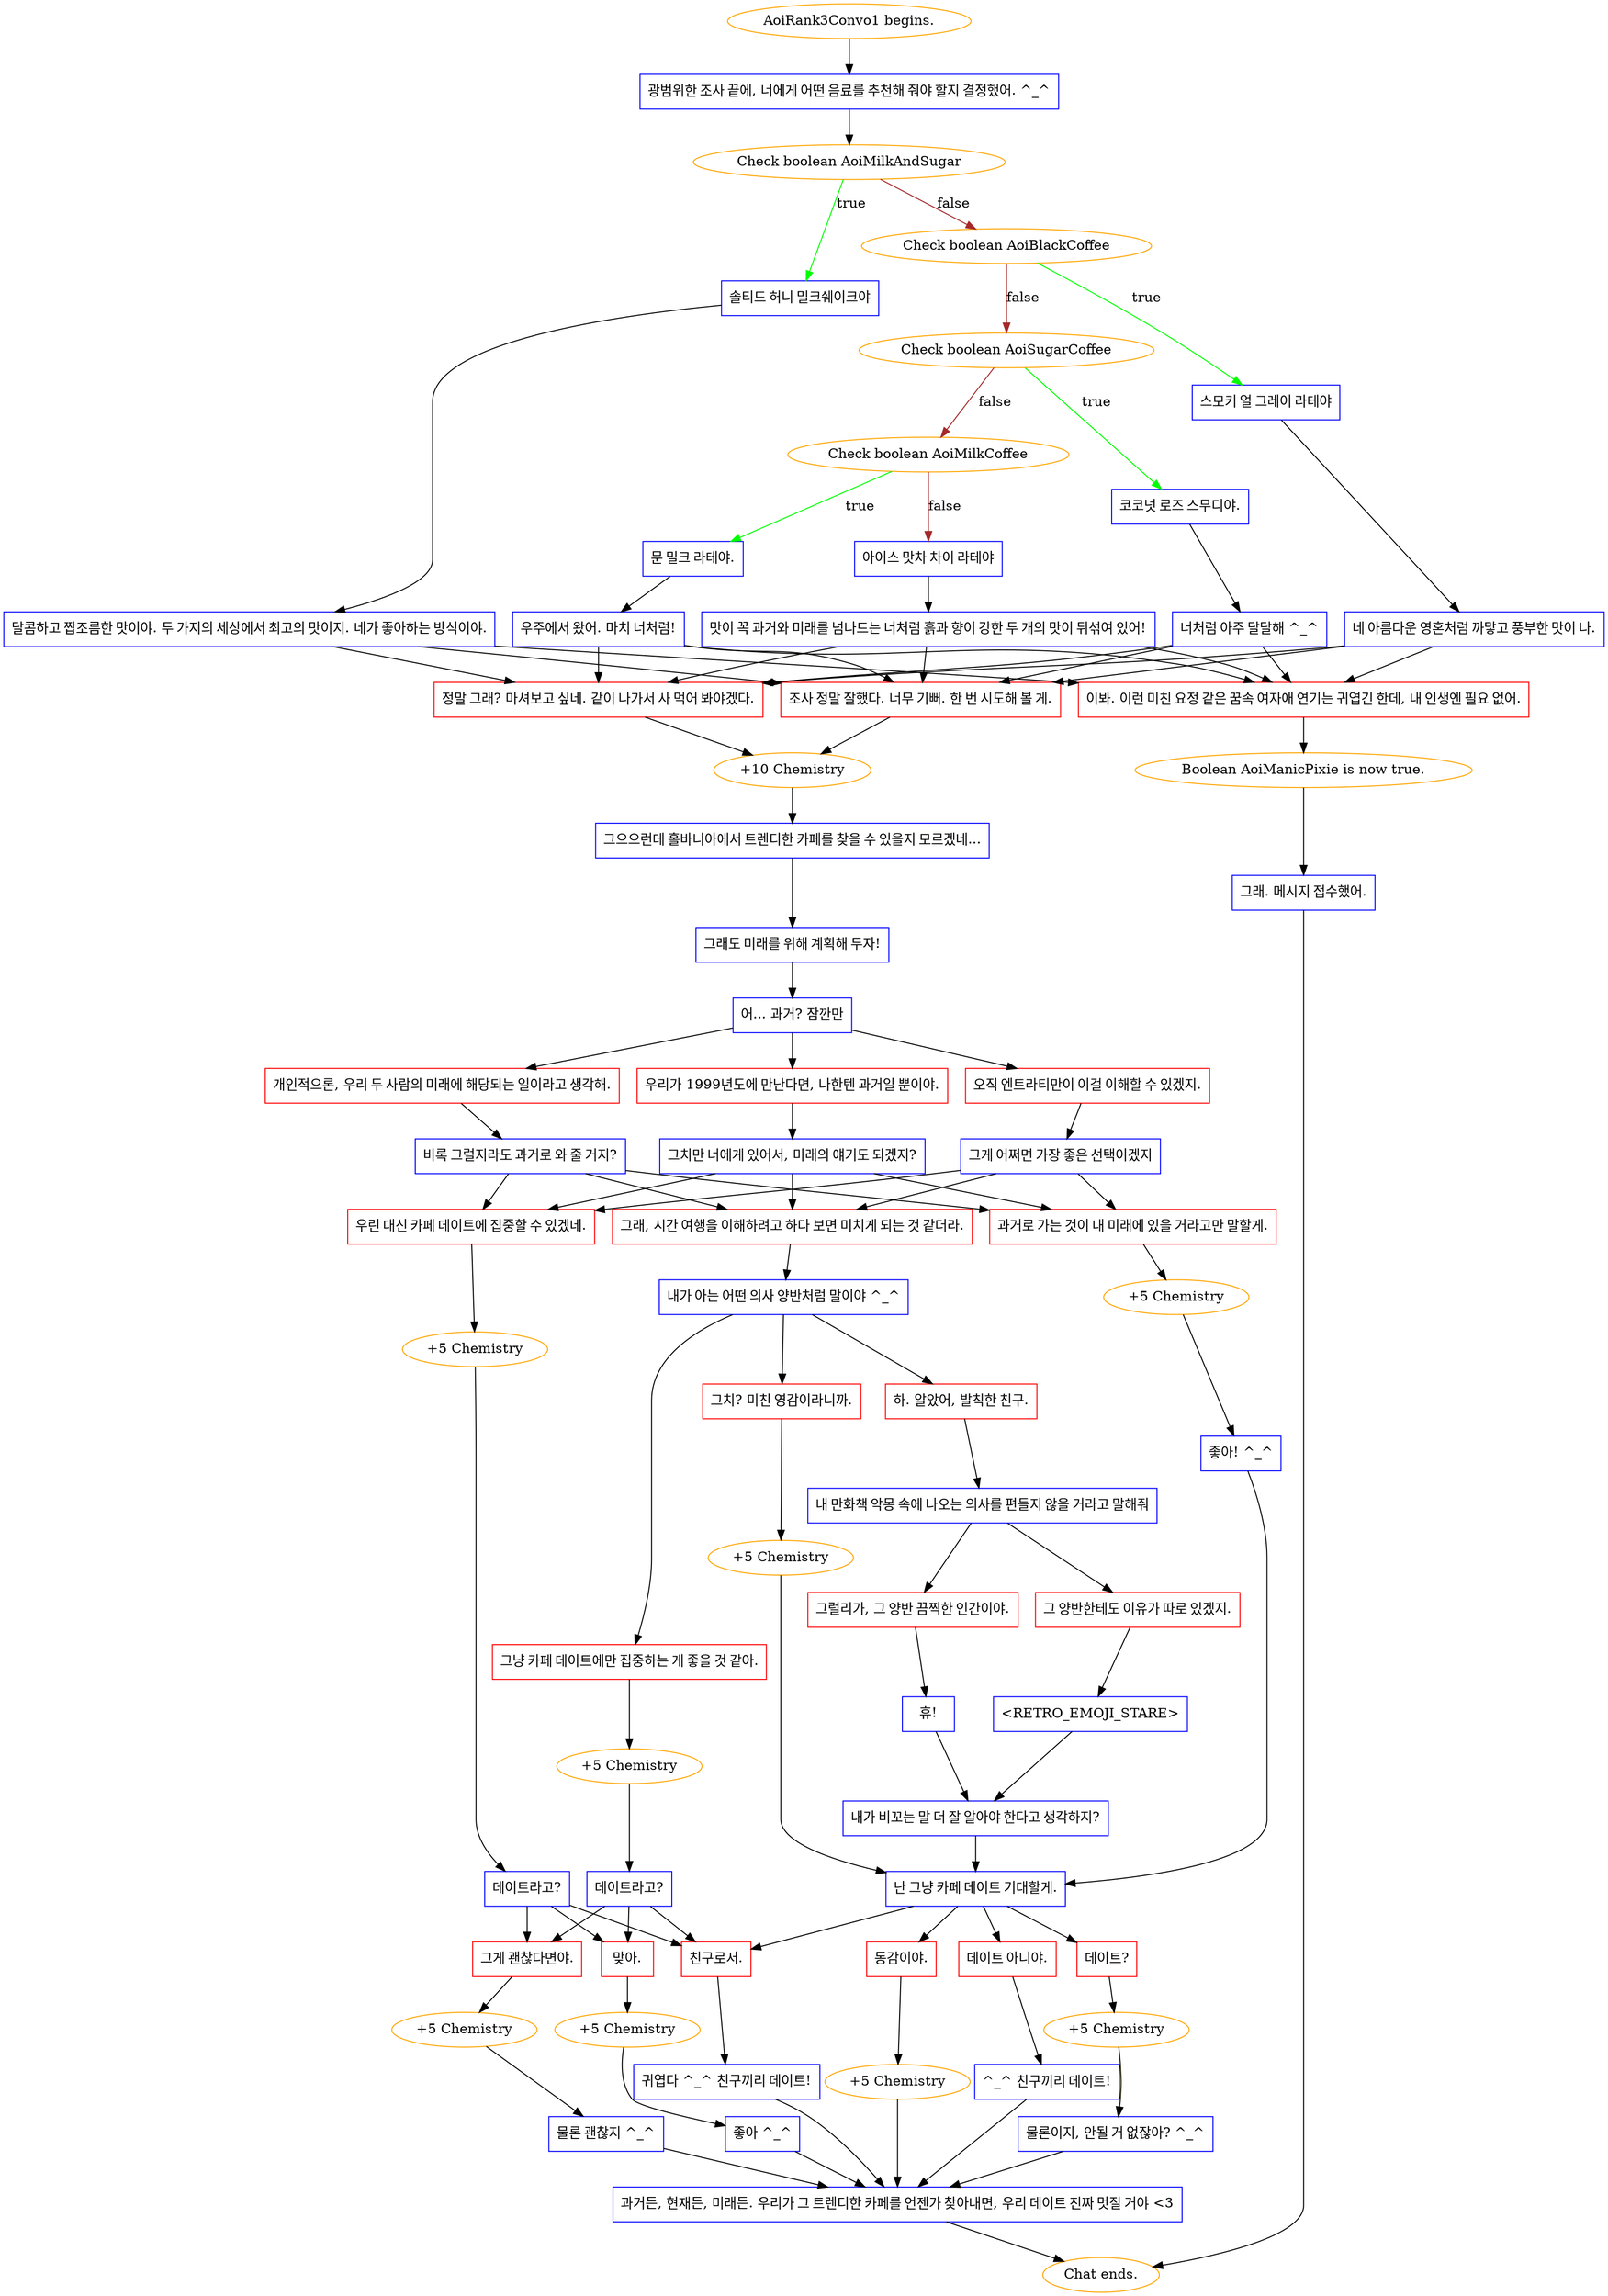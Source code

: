 digraph {
	"AoiRank3Convo1 begins." [color=orange];
		"AoiRank3Convo1 begins." -> j147870785;
	j147870785 [label="광범위한 조사 끝에, 너에게 어떤 음료를 추천해 줘야 할지 결정했어. ^_^",shape=box,color=blue];
		j147870785 -> j2832275836;
	j2832275836 [label="Check boolean AoiMilkAndSugar",color=orange];
		j2832275836 -> j3084783168 [label=true,color=green];
		j2832275836 -> j2244232038 [label=false,color=brown];
	j3084783168 [label="솔티드 허니 밀크쉐이크야",shape=box,color=blue];
		j3084783168 -> j1277185499;
	j2244232038 [label="Check boolean AoiBlackCoffee",color=orange];
		j2244232038 -> j2817270196 [label=true,color=green];
		j2244232038 -> j358257648 [label=false,color=brown];
	j1277185499 [label="달콤하고 짭조름한 맛이야. 두 가지의 세상에서 최고의 맛이지. 네가 좋아하는 방식이야.",shape=box,color=blue];
		j1277185499 -> j1734956475;
		j1277185499 -> j3228640152;
		j1277185499 -> j3145681833;
	j2817270196 [label="스모키 얼 그레이 라테야",shape=box,color=blue];
		j2817270196 -> j1085248941;
	j358257648 [label="Check boolean AoiSugarCoffee",color=orange];
		j358257648 -> j2823907043 [label=true,color=green];
		j358257648 -> j443038053 [label=false,color=brown];
	j1734956475 [label="조사 정말 잘했다. 너무 기뻐. 한 번 시도해 볼 게.",shape=box,color=red];
		j1734956475 -> j2901629130;
	j3228640152 [label="정말 그래? 마셔보고 싶네. 같이 나가서 사 먹어 봐야겠다.",shape=box,color=red];
		j3228640152 -> j2901629130;
	j3145681833 [label="이봐. 이런 미친 요정 같은 꿈속 여자애 연기는 귀엽긴 한데, 내 인생엔 필요 없어.",shape=box,color=red];
		j3145681833 -> j1802560835;
	j1085248941 [label="네 아름다운 영혼처럼 까맣고 풍부한 맛이 나.",shape=box,color=blue];
		j1085248941 -> j1734956475;
		j1085248941 -> j3228640152;
		j1085248941 -> j3145681833;
	j2823907043 [label="코코넛 로즈 스무디야.",shape=box,color=blue];
		j2823907043 -> j1671648681;
	j443038053 [label="Check boolean AoiMilkCoffee",color=orange];
		j443038053 -> j1348077194 [label=true,color=green];
		j443038053 -> j366092913 [label=false,color=brown];
	j2901629130 [label="+10 Chemistry",color=orange];
		j2901629130 -> j3170034210;
	j1802560835 [label="Boolean AoiManicPixie is now true.",color=orange];
		j1802560835 -> j3951700197;
	j1671648681 [label="너처럼 아주 달달해 ^_^",shape=box,color=blue];
		j1671648681 -> j1734956475;
		j1671648681 -> j3228640152;
		j1671648681 -> j3145681833;
	j1348077194 [label="문 밀크 라테야.",shape=box,color=blue];
		j1348077194 -> j2993661447;
	j366092913 [label="아이스 맛차 차이 라테야",shape=box,color=blue];
		j366092913 -> j3139746958;
	j3170034210 [label="그으으런데 홀바니아에서 트렌디한 카페를 찾을 수 있을지 모르겠네...",shape=box,color=blue];
		j3170034210 -> j3850535908;
	j3951700197 [label="그래. 메시지 접수했어.",shape=box,color=blue];
		j3951700197 -> "Chat ends.";
	j2993661447 [label="우주에서 왔어. 마치 너처럼!",shape=box,color=blue];
		j2993661447 -> j1734956475;
		j2993661447 -> j3228640152;
		j2993661447 -> j3145681833;
	j3139746958 [label="맛이 꼭 과거와 미래를 넘나드는 너처럼 흙과 향이 강한 두 개의 맛이 뒤섞여 있어!",shape=box,color=blue];
		j3139746958 -> j1734956475;
		j3139746958 -> j3228640152;
		j3139746958 -> j3145681833;
	j3850535908 [label="그래도 미래를 위해 계획해 두자!",shape=box,color=blue];
		j3850535908 -> j2328495748;
	"Chat ends." [color=orange];
	j2328495748 [label="어... 과거? 잠깐만",shape=box,color=blue];
		j2328495748 -> j3554400619;
		j2328495748 -> j1568978595;
		j2328495748 -> j312862489;
	j3554400619 [label="우리가 1999년도에 만난다면, 나한텐 과거일 뿐이야.",shape=box,color=red];
		j3554400619 -> j2313995515;
	j1568978595 [label="개인적으론, 우리 두 사람의 미래에 해당되는 일이라고 생각해.",shape=box,color=red];
		j1568978595 -> j3421716560;
	j312862489 [label="오직 엔트라티만이 이걸 이해할 수 있겠지.",shape=box,color=red];
		j312862489 -> j201575090;
	j2313995515 [label="그치만 너에게 있어서, 미래의 얘기도 되겠지?",shape=box,color=blue];
		j2313995515 -> j1774185763;
		j2313995515 -> j1706731487;
		j2313995515 -> j3080406030;
	j3421716560 [label="비록 그럴지라도 과거로 와 줄 거지?",shape=box,color=blue];
		j3421716560 -> j1774185763;
		j3421716560 -> j1706731487;
		j3421716560 -> j3080406030;
	j201575090 [label="그게 어쩌면 가장 좋은 선택이겠지",shape=box,color=blue];
		j201575090 -> j1774185763;
		j201575090 -> j1706731487;
		j201575090 -> j3080406030;
	j1774185763 [label="그래, 시간 여행을 이해하려고 하다 보면 미치게 되는 것 같더라.",shape=box,color=red];
		j1774185763 -> j4240629899;
	j1706731487 [label="과거로 가는 것이 내 미래에 있을 거라고만 말할게.",shape=box,color=red];
		j1706731487 -> j2934855133;
	j3080406030 [label="우린 대신 카페 데이트에 집중할 수 있겠네.",shape=box,color=red];
		j3080406030 -> j1169684860;
	j4240629899 [label="내가 아는 어떤 의사 양반처럼 말이야 ^_^",shape=box,color=blue];
		j4240629899 -> j2515456905;
		j4240629899 -> j3012018170;
		j4240629899 -> j3718900394;
	j2934855133 [label="+5 Chemistry",color=orange];
		j2934855133 -> j2526666725;
	j1169684860 [label="+5 Chemistry",color=orange];
		j1169684860 -> j3267380495;
	j2515456905 [label="그냥 카페 데이트에만 집중하는 게 좋을 것 같아.",shape=box,color=red];
		j2515456905 -> j270371016;
	j3012018170 [label="하. 알았어, 발칙한 친구.",shape=box,color=red];
		j3012018170 -> j3013011760;
	j3718900394 [label="그치? 미친 영감이라니까.",shape=box,color=red];
		j3718900394 -> j1063992238;
	j2526666725 [label="좋아! ^_^",shape=box,color=blue];
		j2526666725 -> j3519794228;
	j3267380495 [label="데이트라고?",shape=box,color=blue];
		j3267380495 -> j4102163784;
		j3267380495 -> j4013143185;
		j3267380495 -> j813046639;
	j270371016 [label="+5 Chemistry",color=orange];
		j270371016 -> j873277478;
	j3013011760 [label="내 만화책 악몽 속에 나오는 의사를 편들지 않을 거라고 말해줘",shape=box,color=blue];
		j3013011760 -> j3179787258;
		j3013011760 -> j2255554340;
	j1063992238 [label="+5 Chemistry",color=orange];
		j1063992238 -> j3519794228;
	j3519794228 [label="난 그냥 카페 데이트 기대할게.",shape=box,color=blue];
		j3519794228 -> j1632986278;
		j3519794228 -> j1685289275;
		j3519794228 -> j739448722;
		j3519794228 -> j4013143185;
	j4102163784 [label="맞아.",shape=box,color=red];
		j4102163784 -> j4195711074;
	j4013143185 [label="친구로서.",shape=box,color=red];
		j4013143185 -> j3842245322;
	j813046639 [label="그게 괜찮다면야.",shape=box,color=red];
		j813046639 -> j3553656220;
	j873277478 [label="데이트라고?",shape=box,color=blue];
		j873277478 -> j4102163784;
		j873277478 -> j4013143185;
		j873277478 -> j813046639;
	j3179787258 [label="그 양반한테도 이유가 따로 있겠지.",shape=box,color=red];
		j3179787258 -> j3495148275;
	j2255554340 [label="그럴리가, 그 양반 끔찍한 인간이야.",shape=box,color=red];
		j2255554340 -> j3978554596;
	j1632986278 [label="동감이야.",shape=box,color=red];
		j1632986278 -> j76536254;
	j1685289275 [label="데이트?",shape=box,color=red];
		j1685289275 -> j2994999274;
	j739448722 [label="데이트 아니야.",shape=box,color=red];
		j739448722 -> j1129110305;
	j4195711074 [label="+5 Chemistry",color=orange];
		j4195711074 -> j2068882366;
	j3842245322 [label="귀엽다 ^_^ 친구끼리 데이트!",shape=box,color=blue];
		j3842245322 -> j1204095501;
	j3553656220 [label="+5 Chemistry",color=orange];
		j3553656220 -> j4038781793;
	j3495148275 [label="<RETRO_EMOJI_STARE>",shape=box,color=blue];
		j3495148275 -> j2692350916;
	j3978554596 [label="휴!",shape=box,color=blue];
		j3978554596 -> j2692350916;
	j76536254 [label="+5 Chemistry",color=orange];
		j76536254 -> j1204095501;
	j2994999274 [label="+5 Chemistry",color=orange];
		j2994999274 -> j3527597146;
	j1129110305 [label="^_^ 친구끼리 데이트!",shape=box,color=blue];
		j1129110305 -> j1204095501;
	j2068882366 [label="좋아 ^_^",shape=box,color=blue];
		j2068882366 -> j1204095501;
	j1204095501 [label="과거든, 현재든, 미래든. 우리가 그 트렌디한 카페를 언젠가 찾아내면, 우리 데이트 진짜 멋질 거야 <3",shape=box,color=blue];
		j1204095501 -> "Chat ends.";
	j4038781793 [label="물론 괜찮지 ^_^",shape=box,color=blue];
		j4038781793 -> j1204095501;
	j2692350916 [label="내가 비꼬는 말 더 잘 알아야 한다고 생각하지?",shape=box,color=blue];
		j2692350916 -> j3519794228;
	j3527597146 [label="물론이지, 안될 거 없잖아? ^_^",shape=box,color=blue];
		j3527597146 -> j1204095501;
}